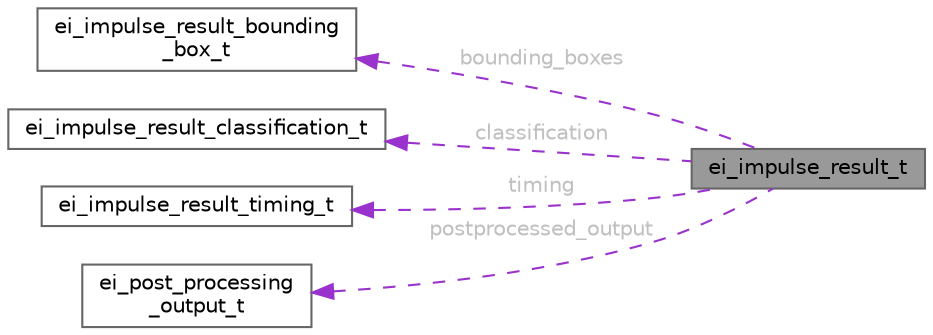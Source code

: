 digraph "ei_impulse_result_t"
{
 // LATEX_PDF_SIZE
  bgcolor="transparent";
  edge [fontname=Helvetica,fontsize=10,labelfontname=Helvetica,labelfontsize=10];
  node [fontname=Helvetica,fontsize=10,shape=box,height=0.2,width=0.4];
  rankdir="LR";
  Node1 [id="Node000001",label="ei_impulse_result_t",height=0.2,width=0.4,color="gray40", fillcolor="grey60", style="filled", fontcolor="black",tooltip="Holds the output of inference, anomaly results, and timing information."];
  Node2 -> Node1 [id="edge5_Node000001_Node000002",dir="back",color="darkorchid3",style="dashed",tooltip=" ",label=" bounding_boxes",fontcolor="grey" ];
  Node2 [id="Node000002",label="ei_impulse_result_bounding\l_box_t",height=0.2,width=0.4,color="gray40", fillcolor="white", style="filled",URL="$structei__impulse__result__bounding__box__t.html",tooltip="Holds information for a single bounding box."];
  Node3 -> Node1 [id="edge6_Node000001_Node000003",dir="back",color="darkorchid3",style="dashed",tooltip=" ",label=" classification",fontcolor="grey" ];
  Node3 [id="Node000003",label="ei_impulse_result_classification_t",height=0.2,width=0.4,color="gray40", fillcolor="white", style="filled",URL="$structei__impulse__result__classification__t.html",tooltip="Holds the output of inference, anomaly results, and timing information."];
  Node4 -> Node1 [id="edge7_Node000001_Node000004",dir="back",color="darkorchid3",style="dashed",tooltip=" ",label=" timing",fontcolor="grey" ];
  Node4 [id="Node000004",label="ei_impulse_result_timing_t",height=0.2,width=0.4,color="gray40", fillcolor="white", style="filled",URL="$structei__impulse__result__timing__t.html",tooltip="Holds timing information about the processing (DSP) and inference blocks."];
  Node5 -> Node1 [id="edge8_Node000001_Node000005",dir="back",color="darkorchid3",style="dashed",tooltip=" ",label=" postprocessed_output",fontcolor="grey" ];
  Node5 [id="Node000005",label="ei_post_processing\l_output_t",height=0.2,width=0.4,color="gray40", fillcolor="white", style="filled",URL="$structei__post__processing__output__t.html",tooltip=" "];
}

